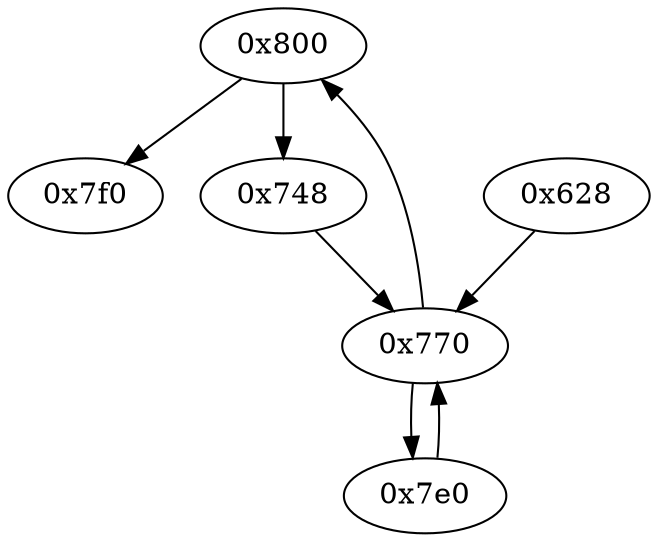 strict digraph "" {
	graph ["edge"="{}",
		file="/Users/mark/Documents//论文//第二篇论文//2018-08-24交论文后的备份/2019/CFG/small-programs/1b-1-2-2-2-gt63_gt127_dep-0-0-0/\
1576_recovered.dot",
		"graph"="{u'file': u'/Users/mark/Documents//\u8bba\u6587//\u7b2c\u4e8c\u7bc7\u8bba\u6587//2018-08-24\u4ea4\u8bba\u6587\u540e\u7684\u5907\u4efd/\
2019/CFG/small-programs/1b-1-2-2-2-gt63_gt127_dep-0-0-0/1576_recovered.dot'}",
		"node"="{u'opcode': u''}"
	];
	"0x800"	 [opcode="[u'mov', u'bl', u'ldr', u'b']"];
	"0x7f0"	 [opcode="[u'mov', u'bl', u'ldr', u'b']"];
	"0x800" -> "0x7f0";
	"0x748"	 [opcode="[u'mov', u'bl', u'ldr', u'b']"];
	"0x800" -> "0x748";
	"0x7e0"	 [opcode="[u'mov', u'bl', u'ldr', u'b']"];
	"0x770"	 [opcode="[u'str', u'ldr', u'b']"];
	"0x7e0" -> "0x770";
	"0x628"	 [opcode="[u'push', u'add', u'sub', u'ldr', u'add', u'ldr', u'ldr', u'ldr', u'add', u'ldr', u'add', u'ldr', u'add', u'ldr', u'add', u'b']"];
	"0x628" -> "0x770";
	"0x748" -> "0x770";
	"0x770" -> "0x800";
	"0x770" -> "0x7e0";
}
